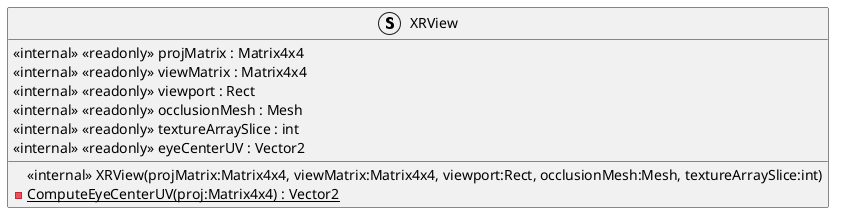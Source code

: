 @startuml
struct XRView {
    <<internal>> <<readonly>> projMatrix : Matrix4x4
    <<internal>> <<readonly>> viewMatrix : Matrix4x4
    <<internal>> <<readonly>> viewport : Rect
    <<internal>> <<readonly>> occlusionMesh : Mesh
    <<internal>> <<readonly>> textureArraySlice : int
    <<internal>> <<readonly>> eyeCenterUV : Vector2
    <<internal>> XRView(projMatrix:Matrix4x4, viewMatrix:Matrix4x4, viewport:Rect, occlusionMesh:Mesh, textureArraySlice:int)
    - {static} ComputeEyeCenterUV(proj:Matrix4x4) : Vector2
}
@enduml
